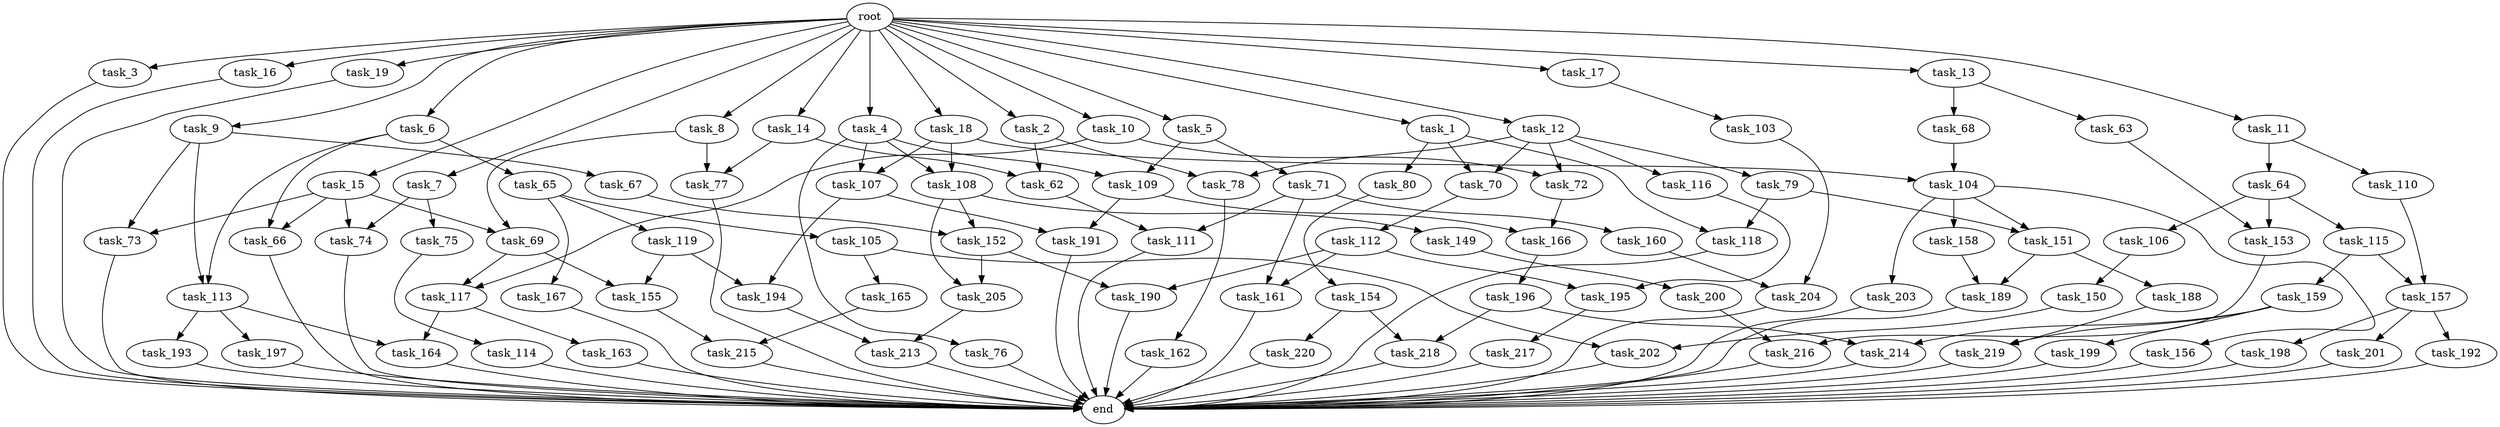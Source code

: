 digraph G {
  root [size="0.000000"];
  task_1 [size="10.240000"];
  task_2 [size="10.240000"];
  task_3 [size="10.240000"];
  task_4 [size="10.240000"];
  task_5 [size="10.240000"];
  task_6 [size="10.240000"];
  task_7 [size="10.240000"];
  task_8 [size="10.240000"];
  task_9 [size="10.240000"];
  task_10 [size="10.240000"];
  task_11 [size="10.240000"];
  task_12 [size="10.240000"];
  task_13 [size="10.240000"];
  task_14 [size="10.240000"];
  task_15 [size="10.240000"];
  task_16 [size="10.240000"];
  task_17 [size="10.240000"];
  task_18 [size="10.240000"];
  task_19 [size="10.240000"];
  task_62 [size="9706626088.960001"];
  task_63 [size="3092376453.120000"];
  task_64 [size="4209067950.080000"];
  task_65 [size="1374389534.720000"];
  task_66 [size="1717986918.400000"];
  task_67 [size="343597383.680000"];
  task_68 [size="3092376453.120000"];
  task_69 [size="5841155522.560000"];
  task_70 [size="2920577761.280000"];
  task_71 [size="8589934592.000000"];
  task_72 [size="3865470566.400000"];
  task_73 [size="687194767.360000"];
  task_74 [size="687194767.360000"];
  task_75 [size="343597383.680000"];
  task_76 [size="773094113.280000"];
  task_77 [size="9706626088.960001"];
  task_78 [size="6270652252.160000"];
  task_79 [size="773094113.280000"];
  task_80 [size="2147483648.000000"];
  task_103 [size="773094113.280000"];
  task_104 [size="4552665333.760000"];
  task_105 [size="4209067950.080000"];
  task_106 [size="4209067950.080000"];
  task_107 [size="1116691496.960000"];
  task_108 [size="1116691496.960000"];
  task_109 [size="9363028705.280001"];
  task_110 [size="4209067950.080000"];
  task_111 [size="3521873182.720000"];
  task_112 [size="6957847019.520000"];
  task_113 [size="1717986918.400000"];
  task_114 [size="5497558138.880000"];
  task_115 [size="4209067950.080000"];
  task_116 [size="773094113.280000"];
  task_117 [size="5239860101.120000"];
  task_118 [size="2920577761.280000"];
  task_119 [size="4209067950.080000"];
  task_149 [size="343597383.680000"];
  task_150 [size="6957847019.520000"];
  task_151 [size="1546188226.560000"];
  task_152 [size="5841155522.560000"];
  task_153 [size="11166914969.600000"];
  task_154 [size="2147483648.000000"];
  task_155 [size="2491081031.680000"];
  task_156 [size="773094113.280000"];
  task_157 [size="10050223472.639999"];
  task_158 [size="773094113.280000"];
  task_159 [size="6957847019.520000"];
  task_160 [size="2147483648.000000"];
  task_161 [size="9105330667.520000"];
  task_162 [size="1374389534.720000"];
  task_163 [size="5497558138.880000"];
  task_164 [size="12455405158.400000"];
  task_165 [size="3092376453.120000"];
  task_166 [size="9105330667.520000"];
  task_167 [size="4209067950.080000"];
  task_188 [size="4209067950.080000"];
  task_189 [size="9706626088.960001"];
  task_190 [size="12455405158.400000"];
  task_191 [size="9105330667.520000"];
  task_192 [size="8589934592.000000"];
  task_193 [size="6957847019.520000"];
  task_194 [size="2491081031.680000"];
  task_195 [size="10050223472.639999"];
  task_196 [size="5497558138.880000"];
  task_197 [size="6957847019.520000"];
  task_198 [size="8589934592.000000"];
  task_199 [size="3092376453.120000"];
  task_200 [size="3092376453.120000"];
  task_201 [size="8589934592.000000"];
  task_202 [size="7301444403.200000"];
  task_203 [size="773094113.280000"];
  task_204 [size="10050223472.639999"];
  task_205 [size="5841155522.560000"];
  task_213 [size="7301444403.200000"];
  task_214 [size="4466765987.840000"];
  task_215 [size="12455405158.400000"];
  task_216 [size="8589934592.000000"];
  task_217 [size="6957847019.520000"];
  task_218 [size="2748779069.440000"];
  task_219 [size="3865470566.400000"];
  task_220 [size="1374389534.720000"];
  end [size="0.000000"];

  root -> task_1 [size="1.000000"];
  root -> task_2 [size="1.000000"];
  root -> task_3 [size="1.000000"];
  root -> task_4 [size="1.000000"];
  root -> task_5 [size="1.000000"];
  root -> task_6 [size="1.000000"];
  root -> task_7 [size="1.000000"];
  root -> task_8 [size="1.000000"];
  root -> task_9 [size="1.000000"];
  root -> task_10 [size="1.000000"];
  root -> task_11 [size="1.000000"];
  root -> task_12 [size="1.000000"];
  root -> task_13 [size="1.000000"];
  root -> task_14 [size="1.000000"];
  root -> task_15 [size="1.000000"];
  root -> task_16 [size="1.000000"];
  root -> task_17 [size="1.000000"];
  root -> task_18 [size="1.000000"];
  root -> task_19 [size="1.000000"];
  task_1 -> task_70 [size="209715200.000000"];
  task_1 -> task_80 [size="209715200.000000"];
  task_1 -> task_118 [size="209715200.000000"];
  task_2 -> task_62 [size="536870912.000000"];
  task_2 -> task_78 [size="536870912.000000"];
  task_3 -> end [size="1.000000"];
  task_4 -> task_76 [size="75497472.000000"];
  task_4 -> task_107 [size="75497472.000000"];
  task_4 -> task_108 [size="75497472.000000"];
  task_4 -> task_109 [size="75497472.000000"];
  task_5 -> task_71 [size="838860800.000000"];
  task_5 -> task_109 [size="838860800.000000"];
  task_6 -> task_65 [size="134217728.000000"];
  task_6 -> task_66 [size="134217728.000000"];
  task_6 -> task_113 [size="134217728.000000"];
  task_7 -> task_74 [size="33554432.000000"];
  task_7 -> task_75 [size="33554432.000000"];
  task_8 -> task_69 [size="536870912.000000"];
  task_8 -> task_77 [size="536870912.000000"];
  task_9 -> task_67 [size="33554432.000000"];
  task_9 -> task_73 [size="33554432.000000"];
  task_9 -> task_113 [size="33554432.000000"];
  task_10 -> task_72 [size="301989888.000000"];
  task_10 -> task_117 [size="301989888.000000"];
  task_11 -> task_64 [size="411041792.000000"];
  task_11 -> task_110 [size="411041792.000000"];
  task_12 -> task_70 [size="75497472.000000"];
  task_12 -> task_72 [size="75497472.000000"];
  task_12 -> task_78 [size="75497472.000000"];
  task_12 -> task_79 [size="75497472.000000"];
  task_12 -> task_116 [size="75497472.000000"];
  task_13 -> task_63 [size="301989888.000000"];
  task_13 -> task_68 [size="301989888.000000"];
  task_14 -> task_62 [size="411041792.000000"];
  task_14 -> task_77 [size="411041792.000000"];
  task_15 -> task_66 [size="33554432.000000"];
  task_15 -> task_69 [size="33554432.000000"];
  task_15 -> task_73 [size="33554432.000000"];
  task_15 -> task_74 [size="33554432.000000"];
  task_16 -> end [size="1.000000"];
  task_17 -> task_103 [size="75497472.000000"];
  task_18 -> task_104 [size="33554432.000000"];
  task_18 -> task_107 [size="33554432.000000"];
  task_18 -> task_108 [size="33554432.000000"];
  task_19 -> end [size="1.000000"];
  task_62 -> task_111 [size="134217728.000000"];
  task_63 -> task_153 [size="679477248.000000"];
  task_64 -> task_106 [size="411041792.000000"];
  task_64 -> task_115 [size="411041792.000000"];
  task_64 -> task_153 [size="411041792.000000"];
  task_65 -> task_105 [size="411041792.000000"];
  task_65 -> task_119 [size="411041792.000000"];
  task_65 -> task_167 [size="411041792.000000"];
  task_66 -> end [size="1.000000"];
  task_67 -> task_152 [size="536870912.000000"];
  task_68 -> task_104 [size="411041792.000000"];
  task_69 -> task_117 [size="209715200.000000"];
  task_69 -> task_155 [size="209715200.000000"];
  task_70 -> task_112 [size="679477248.000000"];
  task_71 -> task_111 [size="209715200.000000"];
  task_71 -> task_160 [size="209715200.000000"];
  task_71 -> task_161 [size="209715200.000000"];
  task_72 -> task_166 [size="209715200.000000"];
  task_73 -> end [size="1.000000"];
  task_74 -> end [size="1.000000"];
  task_75 -> task_114 [size="536870912.000000"];
  task_76 -> end [size="1.000000"];
  task_77 -> end [size="1.000000"];
  task_78 -> task_162 [size="134217728.000000"];
  task_79 -> task_118 [size="75497472.000000"];
  task_79 -> task_151 [size="75497472.000000"];
  task_80 -> task_154 [size="209715200.000000"];
  task_103 -> task_204 [size="301989888.000000"];
  task_104 -> task_151 [size="75497472.000000"];
  task_104 -> task_156 [size="75497472.000000"];
  task_104 -> task_158 [size="75497472.000000"];
  task_104 -> task_203 [size="75497472.000000"];
  task_105 -> task_165 [size="301989888.000000"];
  task_105 -> task_202 [size="301989888.000000"];
  task_106 -> task_150 [size="679477248.000000"];
  task_107 -> task_191 [size="209715200.000000"];
  task_107 -> task_194 [size="209715200.000000"];
  task_108 -> task_149 [size="33554432.000000"];
  task_108 -> task_152 [size="33554432.000000"];
  task_108 -> task_205 [size="33554432.000000"];
  task_109 -> task_166 [size="679477248.000000"];
  task_109 -> task_191 [size="679477248.000000"];
  task_110 -> task_157 [size="301989888.000000"];
  task_111 -> end [size="1.000000"];
  task_112 -> task_161 [size="679477248.000000"];
  task_112 -> task_190 [size="679477248.000000"];
  task_112 -> task_195 [size="679477248.000000"];
  task_113 -> task_164 [size="679477248.000000"];
  task_113 -> task_193 [size="679477248.000000"];
  task_113 -> task_197 [size="679477248.000000"];
  task_114 -> end [size="1.000000"];
  task_115 -> task_157 [size="679477248.000000"];
  task_115 -> task_159 [size="679477248.000000"];
  task_116 -> task_195 [size="301989888.000000"];
  task_117 -> task_163 [size="536870912.000000"];
  task_117 -> task_164 [size="536870912.000000"];
  task_118 -> end [size="1.000000"];
  task_119 -> task_155 [size="33554432.000000"];
  task_119 -> task_194 [size="33554432.000000"];
  task_149 -> task_200 [size="301989888.000000"];
  task_150 -> task_202 [size="411041792.000000"];
  task_151 -> task_188 [size="411041792.000000"];
  task_151 -> task_189 [size="411041792.000000"];
  task_152 -> task_190 [size="536870912.000000"];
  task_152 -> task_205 [size="536870912.000000"];
  task_153 -> task_216 [size="301989888.000000"];
  task_154 -> task_218 [size="134217728.000000"];
  task_154 -> task_220 [size="134217728.000000"];
  task_155 -> task_215 [size="536870912.000000"];
  task_156 -> end [size="1.000000"];
  task_157 -> task_192 [size="838860800.000000"];
  task_157 -> task_198 [size="838860800.000000"];
  task_157 -> task_201 [size="838860800.000000"];
  task_158 -> task_189 [size="536870912.000000"];
  task_159 -> task_199 [size="301989888.000000"];
  task_159 -> task_214 [size="301989888.000000"];
  task_159 -> task_219 [size="301989888.000000"];
  task_160 -> task_204 [size="679477248.000000"];
  task_161 -> end [size="1.000000"];
  task_162 -> end [size="1.000000"];
  task_163 -> end [size="1.000000"];
  task_164 -> end [size="1.000000"];
  task_165 -> task_215 [size="679477248.000000"];
  task_166 -> task_196 [size="536870912.000000"];
  task_167 -> end [size="1.000000"];
  task_188 -> task_219 [size="75497472.000000"];
  task_189 -> end [size="1.000000"];
  task_190 -> end [size="1.000000"];
  task_191 -> end [size="1.000000"];
  task_192 -> end [size="1.000000"];
  task_193 -> end [size="1.000000"];
  task_194 -> task_213 [size="411041792.000000"];
  task_195 -> task_217 [size="679477248.000000"];
  task_196 -> task_214 [size="134217728.000000"];
  task_196 -> task_218 [size="134217728.000000"];
  task_197 -> end [size="1.000000"];
  task_198 -> end [size="1.000000"];
  task_199 -> end [size="1.000000"];
  task_200 -> task_216 [size="536870912.000000"];
  task_201 -> end [size="1.000000"];
  task_202 -> end [size="1.000000"];
  task_203 -> end [size="1.000000"];
  task_204 -> end [size="1.000000"];
  task_205 -> task_213 [size="301989888.000000"];
  task_213 -> end [size="1.000000"];
  task_214 -> end [size="1.000000"];
  task_215 -> end [size="1.000000"];
  task_216 -> end [size="1.000000"];
  task_217 -> end [size="1.000000"];
  task_218 -> end [size="1.000000"];
  task_219 -> end [size="1.000000"];
  task_220 -> end [size="1.000000"];
}

